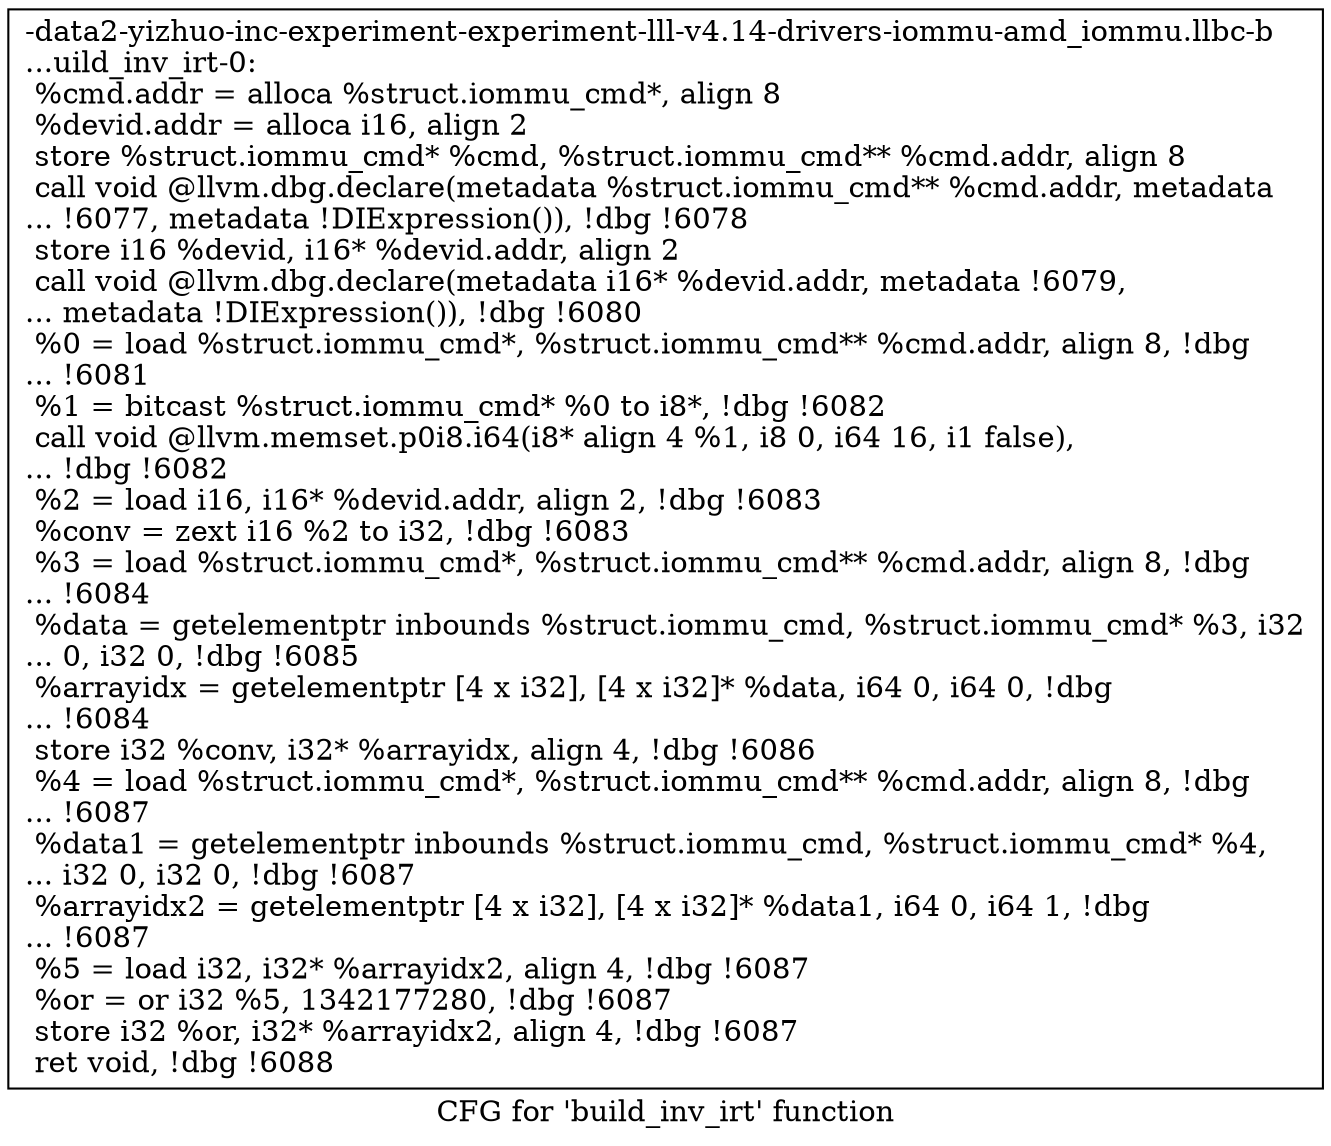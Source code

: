 digraph "CFG for 'build_inv_irt' function" {
	label="CFG for 'build_inv_irt' function";

	Node0x561b94a25eb0 [shape=record,label="{-data2-yizhuo-inc-experiment-experiment-lll-v4.14-drivers-iommu-amd_iommu.llbc-b\l...uild_inv_irt-0:\l  %cmd.addr = alloca %struct.iommu_cmd*, align 8\l  %devid.addr = alloca i16, align 2\l  store %struct.iommu_cmd* %cmd, %struct.iommu_cmd** %cmd.addr, align 8\l  call void @llvm.dbg.declare(metadata %struct.iommu_cmd** %cmd.addr, metadata\l... !6077, metadata !DIExpression()), !dbg !6078\l  store i16 %devid, i16* %devid.addr, align 2\l  call void @llvm.dbg.declare(metadata i16* %devid.addr, metadata !6079,\l... metadata !DIExpression()), !dbg !6080\l  %0 = load %struct.iommu_cmd*, %struct.iommu_cmd** %cmd.addr, align 8, !dbg\l... !6081\l  %1 = bitcast %struct.iommu_cmd* %0 to i8*, !dbg !6082\l  call void @llvm.memset.p0i8.i64(i8* align 4 %1, i8 0, i64 16, i1 false),\l... !dbg !6082\l  %2 = load i16, i16* %devid.addr, align 2, !dbg !6083\l  %conv = zext i16 %2 to i32, !dbg !6083\l  %3 = load %struct.iommu_cmd*, %struct.iommu_cmd** %cmd.addr, align 8, !dbg\l... !6084\l  %data = getelementptr inbounds %struct.iommu_cmd, %struct.iommu_cmd* %3, i32\l... 0, i32 0, !dbg !6085\l  %arrayidx = getelementptr [4 x i32], [4 x i32]* %data, i64 0, i64 0, !dbg\l... !6084\l  store i32 %conv, i32* %arrayidx, align 4, !dbg !6086\l  %4 = load %struct.iommu_cmd*, %struct.iommu_cmd** %cmd.addr, align 8, !dbg\l... !6087\l  %data1 = getelementptr inbounds %struct.iommu_cmd, %struct.iommu_cmd* %4,\l... i32 0, i32 0, !dbg !6087\l  %arrayidx2 = getelementptr [4 x i32], [4 x i32]* %data1, i64 0, i64 1, !dbg\l... !6087\l  %5 = load i32, i32* %arrayidx2, align 4, !dbg !6087\l  %or = or i32 %5, 1342177280, !dbg !6087\l  store i32 %or, i32* %arrayidx2, align 4, !dbg !6087\l  ret void, !dbg !6088\l}"];
}

